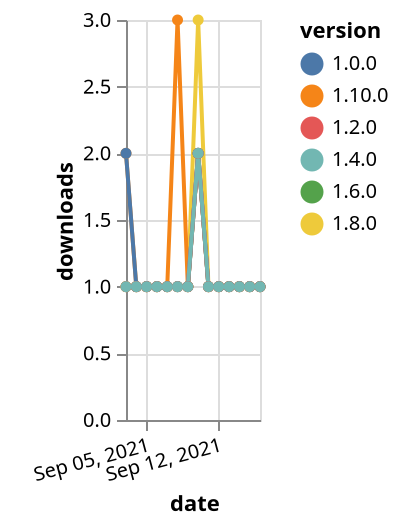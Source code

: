 {"$schema": "https://vega.github.io/schema/vega-lite/v5.json", "description": "A simple bar chart with embedded data.", "data": {"values": [{"date": "2021-09-03", "total": 157, "delta": 1, "version": "1.6.0"}, {"date": "2021-09-04", "total": 158, "delta": 1, "version": "1.6.0"}, {"date": "2021-09-05", "total": 159, "delta": 1, "version": "1.6.0"}, {"date": "2021-09-06", "total": 160, "delta": 1, "version": "1.6.0"}, {"date": "2021-09-07", "total": 161, "delta": 1, "version": "1.6.0"}, {"date": "2021-09-08", "total": 162, "delta": 1, "version": "1.6.0"}, {"date": "2021-09-09", "total": 163, "delta": 1, "version": "1.6.0"}, {"date": "2021-09-10", "total": 165, "delta": 2, "version": "1.6.0"}, {"date": "2021-09-11", "total": 166, "delta": 1, "version": "1.6.0"}, {"date": "2021-09-12", "total": 167, "delta": 1, "version": "1.6.0"}, {"date": "2021-09-13", "total": 168, "delta": 1, "version": "1.6.0"}, {"date": "2021-09-14", "total": 169, "delta": 1, "version": "1.6.0"}, {"date": "2021-09-15", "total": 170, "delta": 1, "version": "1.6.0"}, {"date": "2021-09-16", "total": 171, "delta": 1, "version": "1.6.0"}, {"date": "2021-09-03", "total": 172, "delta": 1, "version": "1.8.0"}, {"date": "2021-09-04", "total": 173, "delta": 1, "version": "1.8.0"}, {"date": "2021-09-05", "total": 174, "delta": 1, "version": "1.8.0"}, {"date": "2021-09-06", "total": 175, "delta": 1, "version": "1.8.0"}, {"date": "2021-09-07", "total": 176, "delta": 1, "version": "1.8.0"}, {"date": "2021-09-08", "total": 177, "delta": 1, "version": "1.8.0"}, {"date": "2021-09-09", "total": 178, "delta": 1, "version": "1.8.0"}, {"date": "2021-09-10", "total": 181, "delta": 3, "version": "1.8.0"}, {"date": "2021-09-11", "total": 182, "delta": 1, "version": "1.8.0"}, {"date": "2021-09-12", "total": 183, "delta": 1, "version": "1.8.0"}, {"date": "2021-09-13", "total": 184, "delta": 1, "version": "1.8.0"}, {"date": "2021-09-14", "total": 185, "delta": 1, "version": "1.8.0"}, {"date": "2021-09-15", "total": 186, "delta": 1, "version": "1.8.0"}, {"date": "2021-09-16", "total": 187, "delta": 1, "version": "1.8.0"}, {"date": "2021-09-03", "total": 121, "delta": 2, "version": "1.10.0"}, {"date": "2021-09-04", "total": 122, "delta": 1, "version": "1.10.0"}, {"date": "2021-09-05", "total": 123, "delta": 1, "version": "1.10.0"}, {"date": "2021-09-06", "total": 124, "delta": 1, "version": "1.10.0"}, {"date": "2021-09-07", "total": 125, "delta": 1, "version": "1.10.0"}, {"date": "2021-09-08", "total": 128, "delta": 3, "version": "1.10.0"}, {"date": "2021-09-09", "total": 129, "delta": 1, "version": "1.10.0"}, {"date": "2021-09-10", "total": 131, "delta": 2, "version": "1.10.0"}, {"date": "2021-09-11", "total": 132, "delta": 1, "version": "1.10.0"}, {"date": "2021-09-12", "total": 133, "delta": 1, "version": "1.10.0"}, {"date": "2021-09-13", "total": 134, "delta": 1, "version": "1.10.0"}, {"date": "2021-09-14", "total": 135, "delta": 1, "version": "1.10.0"}, {"date": "2021-09-15", "total": 136, "delta": 1, "version": "1.10.0"}, {"date": "2021-09-16", "total": 137, "delta": 1, "version": "1.10.0"}, {"date": "2021-09-03", "total": 237, "delta": 2, "version": "1.0.0"}, {"date": "2021-09-04", "total": 238, "delta": 1, "version": "1.0.0"}, {"date": "2021-09-05", "total": 239, "delta": 1, "version": "1.0.0"}, {"date": "2021-09-06", "total": 240, "delta": 1, "version": "1.0.0"}, {"date": "2021-09-07", "total": 241, "delta": 1, "version": "1.0.0"}, {"date": "2021-09-08", "total": 242, "delta": 1, "version": "1.0.0"}, {"date": "2021-09-09", "total": 243, "delta": 1, "version": "1.0.0"}, {"date": "2021-09-10", "total": 245, "delta": 2, "version": "1.0.0"}, {"date": "2021-09-11", "total": 246, "delta": 1, "version": "1.0.0"}, {"date": "2021-09-12", "total": 247, "delta": 1, "version": "1.0.0"}, {"date": "2021-09-13", "total": 248, "delta": 1, "version": "1.0.0"}, {"date": "2021-09-14", "total": 249, "delta": 1, "version": "1.0.0"}, {"date": "2021-09-15", "total": 250, "delta": 1, "version": "1.0.0"}, {"date": "2021-09-16", "total": 251, "delta": 1, "version": "1.0.0"}, {"date": "2021-09-03", "total": 184, "delta": 1, "version": "1.2.0"}, {"date": "2021-09-04", "total": 185, "delta": 1, "version": "1.2.0"}, {"date": "2021-09-05", "total": 186, "delta": 1, "version": "1.2.0"}, {"date": "2021-09-06", "total": 187, "delta": 1, "version": "1.2.0"}, {"date": "2021-09-07", "total": 188, "delta": 1, "version": "1.2.0"}, {"date": "2021-09-08", "total": 189, "delta": 1, "version": "1.2.0"}, {"date": "2021-09-09", "total": 190, "delta": 1, "version": "1.2.0"}, {"date": "2021-09-10", "total": 192, "delta": 2, "version": "1.2.0"}, {"date": "2021-09-11", "total": 193, "delta": 1, "version": "1.2.0"}, {"date": "2021-09-12", "total": 194, "delta": 1, "version": "1.2.0"}, {"date": "2021-09-13", "total": 195, "delta": 1, "version": "1.2.0"}, {"date": "2021-09-14", "total": 196, "delta": 1, "version": "1.2.0"}, {"date": "2021-09-15", "total": 197, "delta": 1, "version": "1.2.0"}, {"date": "2021-09-16", "total": 198, "delta": 1, "version": "1.2.0"}, {"date": "2021-09-03", "total": 173, "delta": 1, "version": "1.4.0"}, {"date": "2021-09-04", "total": 174, "delta": 1, "version": "1.4.0"}, {"date": "2021-09-05", "total": 175, "delta": 1, "version": "1.4.0"}, {"date": "2021-09-06", "total": 176, "delta": 1, "version": "1.4.0"}, {"date": "2021-09-07", "total": 177, "delta": 1, "version": "1.4.0"}, {"date": "2021-09-08", "total": 178, "delta": 1, "version": "1.4.0"}, {"date": "2021-09-09", "total": 179, "delta": 1, "version": "1.4.0"}, {"date": "2021-09-10", "total": 181, "delta": 2, "version": "1.4.0"}, {"date": "2021-09-11", "total": 182, "delta": 1, "version": "1.4.0"}, {"date": "2021-09-12", "total": 183, "delta": 1, "version": "1.4.0"}, {"date": "2021-09-13", "total": 184, "delta": 1, "version": "1.4.0"}, {"date": "2021-09-14", "total": 185, "delta": 1, "version": "1.4.0"}, {"date": "2021-09-15", "total": 186, "delta": 1, "version": "1.4.0"}, {"date": "2021-09-16", "total": 187, "delta": 1, "version": "1.4.0"}]}, "width": "container", "mark": {"type": "line", "point": {"filled": true}}, "encoding": {"x": {"field": "date", "type": "temporal", "timeUnit": "yearmonthdate", "title": "date", "axis": {"labelAngle": -15}}, "y": {"field": "delta", "type": "quantitative", "title": "downloads"}, "color": {"field": "version", "type": "nominal"}, "tooltip": {"field": "delta"}}}